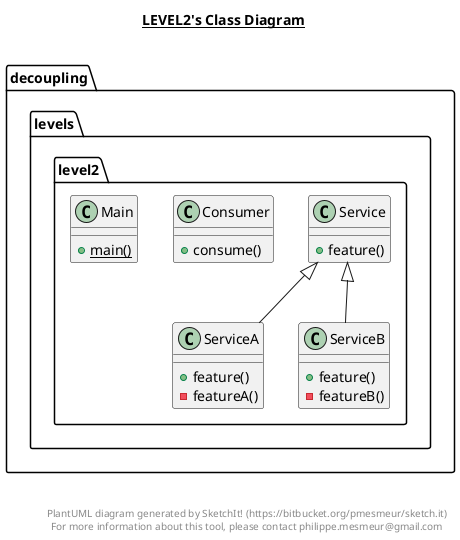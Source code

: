 @startuml

title __LEVEL2's Class Diagram__\n

  namespace decoupling.levels.level2 {
    class decoupling.levels.level2.Consumer {
        + consume()
    }
  }
  

  namespace decoupling.levels.level2 {
    class decoupling.levels.level2.Main {
        {static} + main()
    }
  }
  

  namespace decoupling.levels.level2 {
    class decoupling.levels.level2.Service {
        + feature()
    }
  }
  

  namespace decoupling.levels.level2 {
    class decoupling.levels.level2.ServiceA {
        + feature()
        - featureA()
    }
  }
  

  namespace decoupling.levels.level2 {
    class decoupling.levels.level2.ServiceB {
        + feature()
        - featureB()
    }
  }
  

  decoupling.levels.level2.ServiceA -up-|> decoupling.levels.level2.Service
  decoupling.levels.level2.ServiceB -up-|> decoupling.levels.level2.Service


right footer


PlantUML diagram generated by SketchIt! (https://bitbucket.org/pmesmeur/sketch.it)
For more information about this tool, please contact philippe.mesmeur@gmail.com
endfooter

@enduml
